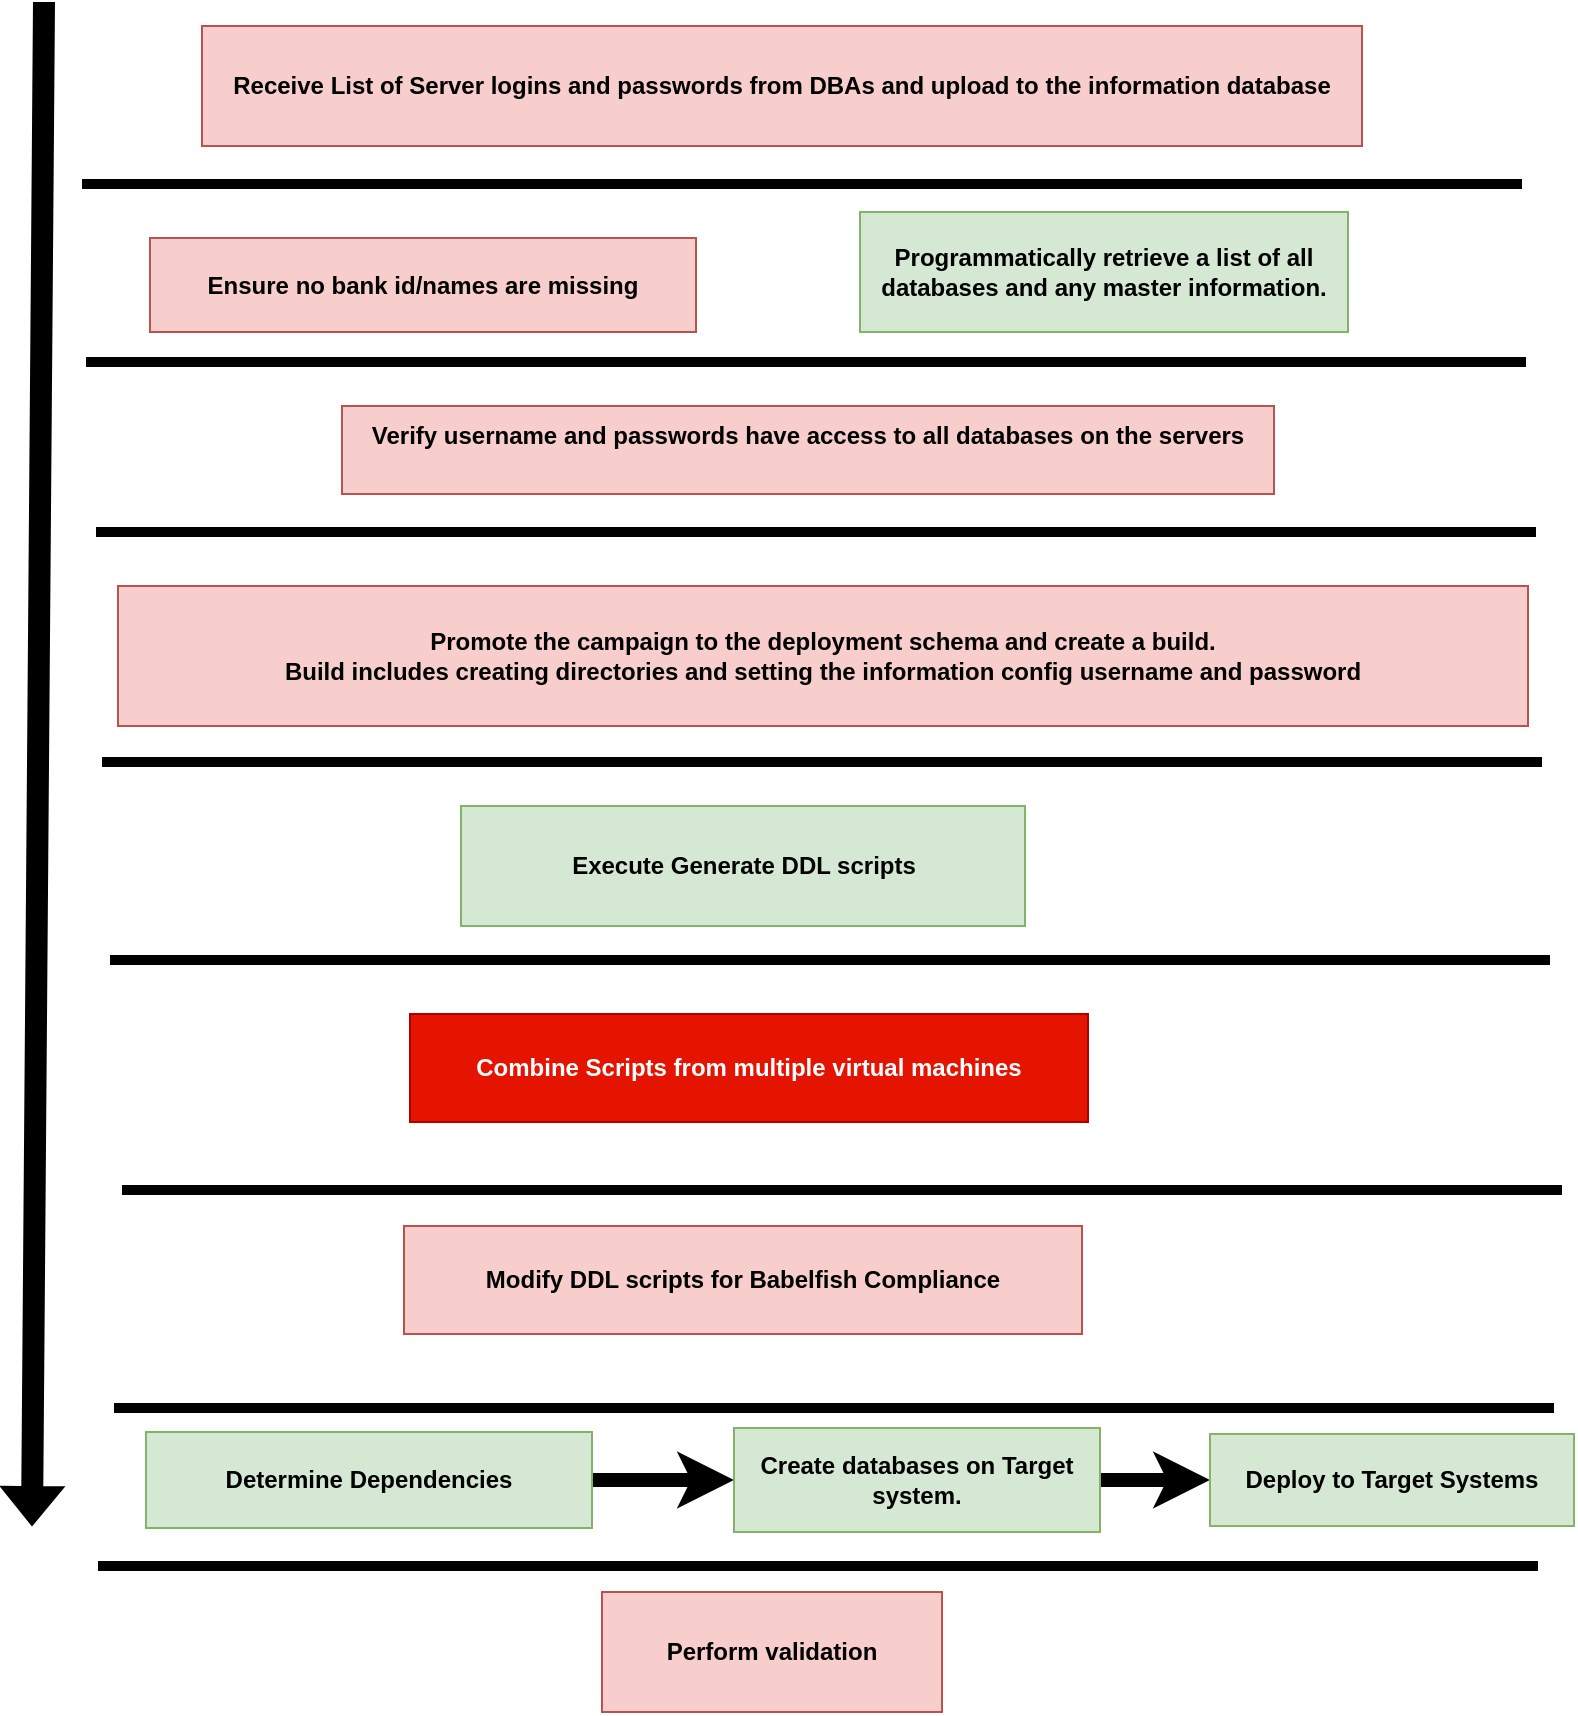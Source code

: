 <mxfile version="24.3.1" type="github">
  <diagram name="Page-1" id="AVXBkD7wlbS6Z9IV2EYe">
    <mxGraphModel dx="1687" dy="908" grid="0" gridSize="10" guides="1" tooltips="1" connect="1" arrows="1" fold="1" page="1" pageScale="1" pageWidth="850" pageHeight="1100" math="0" shadow="0">
      <root>
        <mxCell id="0" />
        <mxCell id="1" parent="0" />
        <mxCell id="VIUTwRjkLPnY0D8pLh86-1" value="&lt;b&gt;Receive List of Server logins and passwords from DBAs and upload to the information database&lt;/b&gt;" style="rounded=0;whiteSpace=wrap;html=1;fillColor=#f8cecc;strokeColor=#b85450;" parent="1" vertex="1">
          <mxGeometry x="110" y="59" width="580" height="60" as="geometry" />
        </mxCell>
        <mxCell id="VIUTwRjkLPnY0D8pLh86-2" value="&lt;b&gt;Verify username and passwords have access to all databases on the servers&lt;/b&gt;&lt;div&gt;&lt;br&gt;&lt;/div&gt;" style="rounded=0;whiteSpace=wrap;html=1;fillColor=#f8cecc;strokeColor=#b85450;" parent="1" vertex="1">
          <mxGeometry x="180" y="249" width="466" height="44" as="geometry" />
        </mxCell>
        <mxCell id="VIUTwRjkLPnY0D8pLh86-4" value="&lt;b&gt;Ensure no bank id/names are missing&lt;/b&gt;" style="rounded=0;whiteSpace=wrap;html=1;fillColor=#f8cecc;strokeColor=#b85450;" parent="1" vertex="1">
          <mxGeometry x="84" y="165" width="273" height="47" as="geometry" />
        </mxCell>
        <mxCell id="VIUTwRjkLPnY0D8pLh86-5" value="&lt;b&gt;Programmatically retrieve a list of all databases and any master information.&lt;/b&gt;" style="rounded=0;whiteSpace=wrap;html=1;fillColor=#d5e8d4;strokeColor=#82b366;" parent="1" vertex="1">
          <mxGeometry x="439" y="152" width="244" height="60" as="geometry" />
        </mxCell>
        <mxCell id="FKLkcubaZAJCIYmONieh-5" style="edgeStyle=orthogonalEdgeStyle;rounded=0;orthogonalLoop=1;jettySize=auto;html=1;strokeWidth=7;" edge="1" parent="1" source="VIUTwRjkLPnY0D8pLh86-6" target="VIUTwRjkLPnY0D8pLh86-10">
          <mxGeometry relative="1" as="geometry" />
        </mxCell>
        <mxCell id="VIUTwRjkLPnY0D8pLh86-6" value="&lt;b&gt;Determine Dependencies&lt;/b&gt;" style="rounded=0;whiteSpace=wrap;html=1;fillColor=#d5e8d4;strokeColor=#82b366;" parent="1" vertex="1">
          <mxGeometry x="82" y="762" width="223" height="48" as="geometry" />
        </mxCell>
        <mxCell id="VIUTwRjkLPnY0D8pLh86-7" value="" style="endArrow=none;html=1;rounded=0;strokeWidth=5;" parent="1" edge="1">
          <mxGeometry width="50" height="50" relative="1" as="geometry">
            <mxPoint x="50" y="138" as="sourcePoint" />
            <mxPoint x="770" y="138" as="targetPoint" />
          </mxGeometry>
        </mxCell>
        <mxCell id="VIUTwRjkLPnY0D8pLh86-8" value="" style="endArrow=none;html=1;rounded=0;strokeWidth=5;" parent="1" edge="1">
          <mxGeometry width="50" height="50" relative="1" as="geometry">
            <mxPoint x="52" y="227" as="sourcePoint" />
            <mxPoint x="772" y="227" as="targetPoint" />
          </mxGeometry>
        </mxCell>
        <mxCell id="VIUTwRjkLPnY0D8pLh86-9" value="" style="endArrow=none;html=1;rounded=0;strokeWidth=5;" parent="1" edge="1">
          <mxGeometry width="50" height="50" relative="1" as="geometry">
            <mxPoint x="66" y="750" as="sourcePoint" />
            <mxPoint x="786" y="750" as="targetPoint" />
          </mxGeometry>
        </mxCell>
        <mxCell id="FKLkcubaZAJCIYmONieh-4" style="edgeStyle=orthogonalEdgeStyle;rounded=0;orthogonalLoop=1;jettySize=auto;html=1;strokeWidth=7;" edge="1" parent="1" source="VIUTwRjkLPnY0D8pLh86-10" target="VIUTwRjkLPnY0D8pLh86-13">
          <mxGeometry relative="1" as="geometry" />
        </mxCell>
        <mxCell id="VIUTwRjkLPnY0D8pLh86-10" value="&lt;b&gt;Create databases on Target system.&lt;/b&gt;" style="rounded=0;whiteSpace=wrap;html=1;fillColor=#d5e8d4;strokeColor=#82b366;" parent="1" vertex="1">
          <mxGeometry x="376" y="760" width="183" height="52" as="geometry" />
        </mxCell>
        <mxCell id="VIUTwRjkLPnY0D8pLh86-11" value="&lt;b&gt;Execute Generate DDL scripts&lt;/b&gt;" style="rounded=0;whiteSpace=wrap;html=1;fillColor=#d5e8d4;strokeColor=#82b366;" parent="1" vertex="1">
          <mxGeometry x="239.5" y="449" width="282" height="60" as="geometry" />
        </mxCell>
        <mxCell id="VIUTwRjkLPnY0D8pLh86-13" value="&lt;b&gt;Deploy to Target Systems&lt;/b&gt;" style="rounded=0;whiteSpace=wrap;html=1;fillColor=#d5e8d4;strokeColor=#82b366;" parent="1" vertex="1">
          <mxGeometry x="614" y="763" width="182" height="46" as="geometry" />
        </mxCell>
        <mxCell id="VIUTwRjkLPnY0D8pLh86-15" value="&lt;b&gt;Perform validation&lt;/b&gt;" style="rounded=0;whiteSpace=wrap;html=1;fillColor=#f8cecc;strokeColor=#b85450;" parent="1" vertex="1">
          <mxGeometry x="310" y="842" width="170" height="60" as="geometry" />
        </mxCell>
        <mxCell id="VIUTwRjkLPnY0D8pLh86-18" value="" style="endArrow=none;html=1;rounded=0;strokeWidth=5;" parent="1" edge="1">
          <mxGeometry width="50" height="50" relative="1" as="geometry">
            <mxPoint x="64" y="526" as="sourcePoint" />
            <mxPoint x="784" y="526" as="targetPoint" />
          </mxGeometry>
        </mxCell>
        <mxCell id="VIUTwRjkLPnY0D8pLh86-19" value="" style="endArrow=none;html=1;rounded=0;strokeWidth=5;" parent="1" edge="1">
          <mxGeometry width="50" height="50" relative="1" as="geometry">
            <mxPoint x="58" y="829" as="sourcePoint" />
            <mxPoint x="778" y="829" as="targetPoint" />
          </mxGeometry>
        </mxCell>
        <mxCell id="VIUTwRjkLPnY0D8pLh86-23" value="" style="shape=flexArrow;endArrow=classic;html=1;rounded=0;fillColor=#000000;" parent="1" edge="1">
          <mxGeometry width="50" height="50" relative="1" as="geometry">
            <mxPoint x="31" y="47" as="sourcePoint" />
            <mxPoint x="25" y="809" as="targetPoint" />
          </mxGeometry>
        </mxCell>
        <mxCell id="VIUTwRjkLPnY0D8pLh86-25" value="" style="endArrow=none;html=1;rounded=0;strokeWidth=5;" parent="1" edge="1">
          <mxGeometry width="50" height="50" relative="1" as="geometry">
            <mxPoint x="57" y="312" as="sourcePoint" />
            <mxPoint x="777" y="312" as="targetPoint" />
          </mxGeometry>
        </mxCell>
        <mxCell id="VIUTwRjkLPnY0D8pLh86-26" value="&lt;b&gt;Modify DDL scripts for Babelfish Compliance&lt;/b&gt;" style="rounded=0;whiteSpace=wrap;html=1;fillColor=#f8cecc;strokeColor=#b85450;" parent="1" vertex="1">
          <mxGeometry x="211" y="659" width="339" height="54" as="geometry" />
        </mxCell>
        <mxCell id="FKLkcubaZAJCIYmONieh-2" value="" style="endArrow=none;html=1;rounded=0;strokeWidth=5;" edge="1" parent="1">
          <mxGeometry width="50" height="50" relative="1" as="geometry">
            <mxPoint x="70" y="641" as="sourcePoint" />
            <mxPoint x="790" y="641" as="targetPoint" />
          </mxGeometry>
        </mxCell>
        <mxCell id="FKLkcubaZAJCIYmONieh-3" value="&lt;b&gt;Combine Scripts from multiple virtual machines&lt;/b&gt;" style="rounded=0;whiteSpace=wrap;html=1;fillColor=#e51400;strokeColor=#B20000;fontColor=#ffffff;" vertex="1" parent="1">
          <mxGeometry x="214" y="553" width="339" height="54" as="geometry" />
        </mxCell>
        <mxCell id="FKLkcubaZAJCIYmONieh-6" value="&lt;b&gt;Promote the campaign to the deployment schema and create a build.&lt;br&gt;Build includes creating directories and setting the information config username and password&lt;/b&gt;" style="rounded=0;whiteSpace=wrap;html=1;fillColor=#f8cecc;strokeColor=#b85450;" vertex="1" parent="1">
          <mxGeometry x="68" y="339" width="705" height="70" as="geometry" />
        </mxCell>
        <mxCell id="FKLkcubaZAJCIYmONieh-7" value="" style="endArrow=none;html=1;rounded=0;strokeWidth=5;" edge="1" parent="1">
          <mxGeometry width="50" height="50" relative="1" as="geometry">
            <mxPoint x="60" y="427" as="sourcePoint" />
            <mxPoint x="780" y="427" as="targetPoint" />
          </mxGeometry>
        </mxCell>
      </root>
    </mxGraphModel>
  </diagram>
</mxfile>
